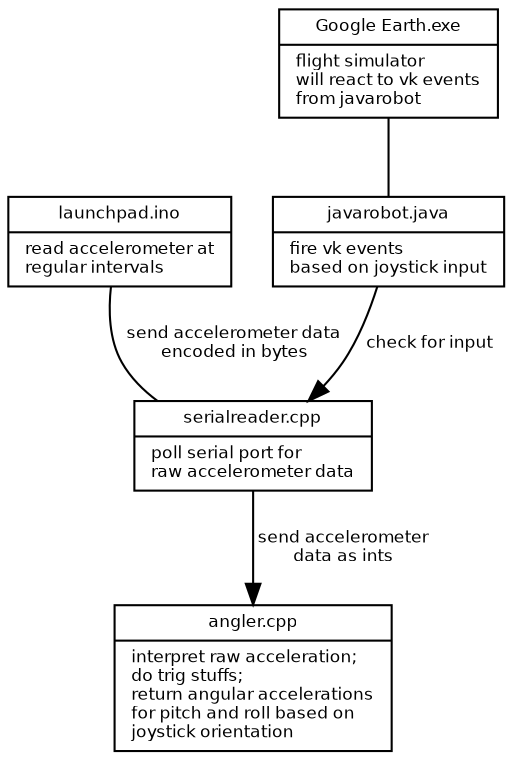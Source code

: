 digraph flowchart_sim
{
	fontname = "Helvetica"
	fontsize = 8
	
	node 
	[
		fontname = "Helvetica"
		fontsize = 8
		shape = "record"
	]

	edge 
	[
		fontname = "Helvetica"
		fontsize = 8
	]
	
	launchpad
	[
		label = "{launchpad.ino|
			read accelerometer at\l
			regular intervals\l}"
	]
	
	serialreader
	[
		label = "{serialreader.cpp|
			poll serial port for\l
			raw accelerometer data\l}"
	]
	
	angler
	[
		label = "{angler.cpp|
			interpret raw acceleration;\l
			do trig stuffs;\l
			return angular accelerations\l
			for pitch and roll based on\l
			joystick orientation\l}"
	]
	
	javarobot
	[
		label = "{javarobot.java|
			fire vk events\l
			based on joystick input\l}"
	]
	
	earth
	[
		label = "{Google Earth.exe|
			flight simulator\l
			will react to vk events\l
			from javarobot\l}"
	]
	
	launchpad -> serialreader [label = " send accelerometer data\n encoded in bytes"][arrowhead = "none"]
	serialreader -> angler [label = " send accelerometer\n data as ints"]
	javarobot -> serialreader [label = " check for input"]
	earth -> javarobot [arrowhead = "none"]

}